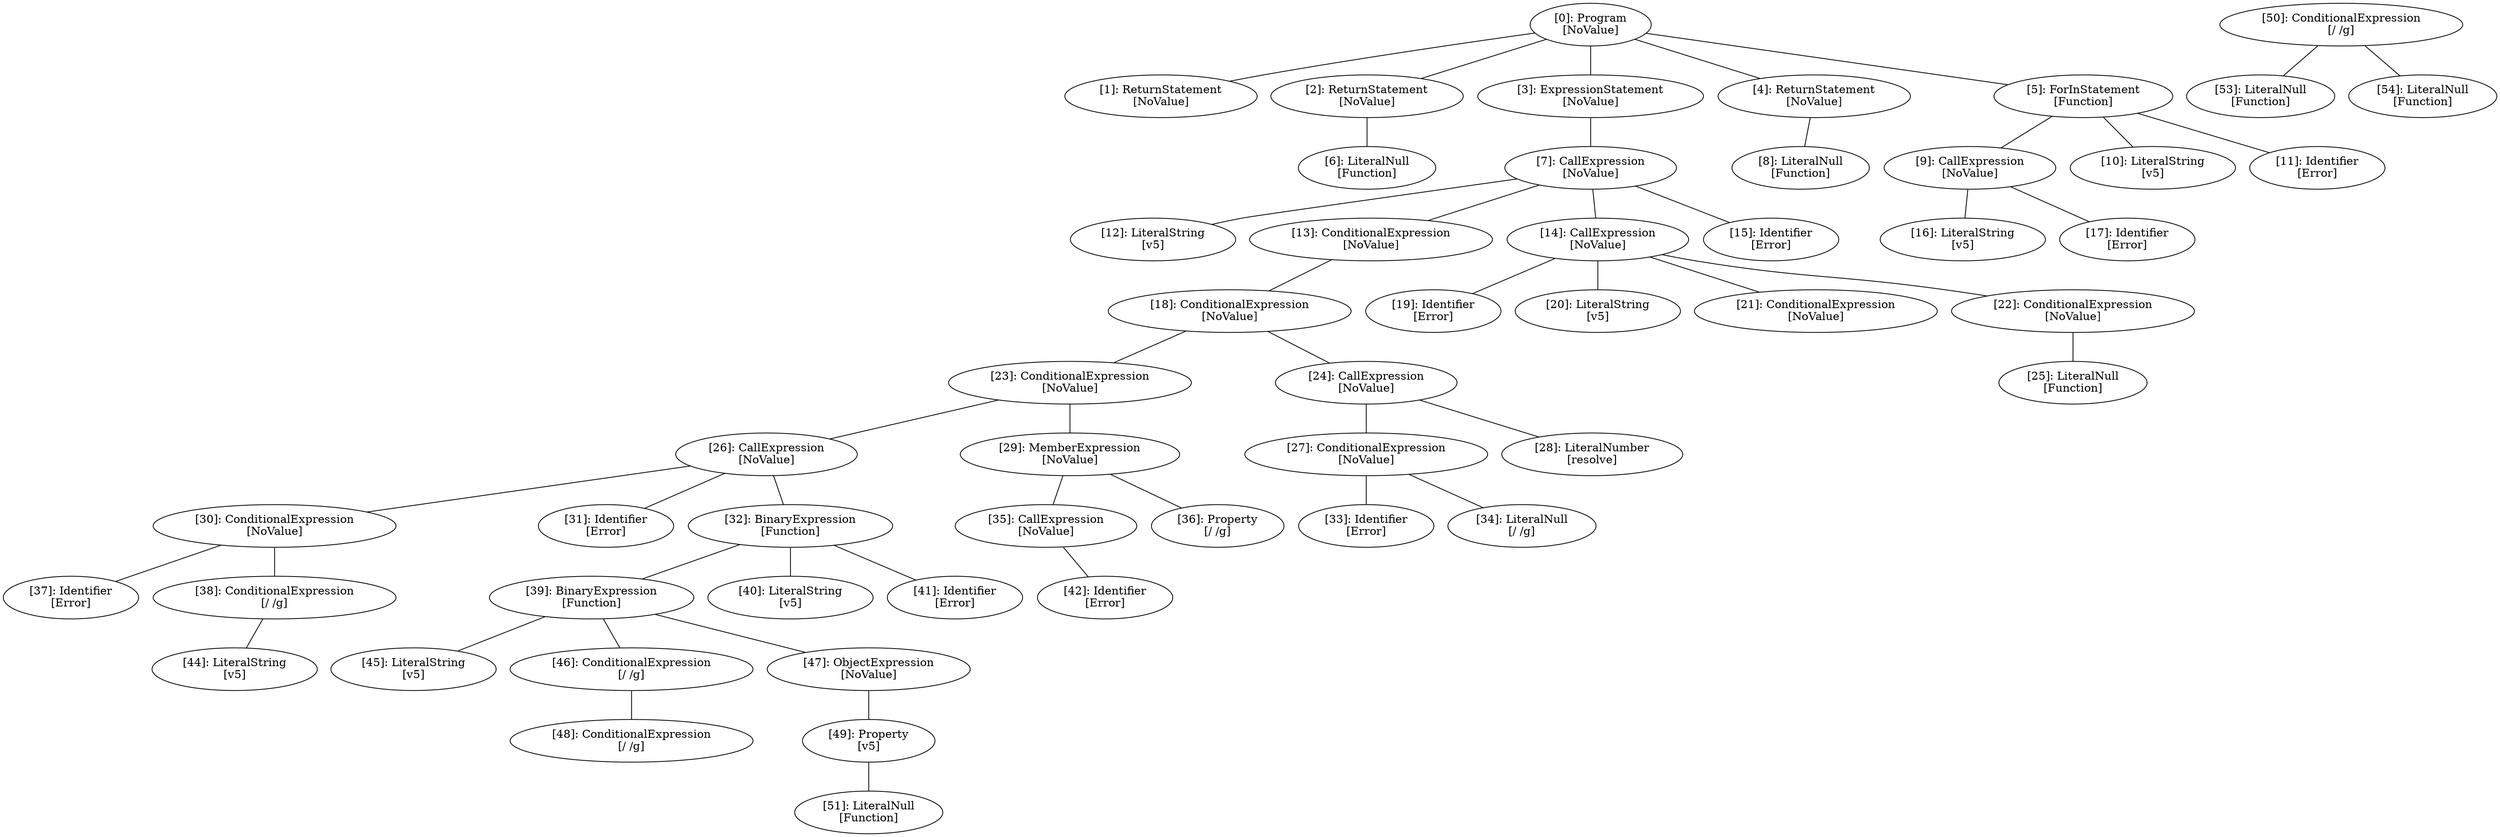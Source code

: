 // Result
graph {
	0 [label="[0]: Program
[NoValue]"]
	1 [label="[1]: ReturnStatement
[NoValue]"]
	2 [label="[2]: ReturnStatement
[NoValue]"]
	3 [label="[3]: ExpressionStatement
[NoValue]"]
	4 [label="[4]: ReturnStatement
[NoValue]"]
	5 [label="[5]: ForInStatement
[Function]"]
	6 [label="[6]: LiteralNull
[Function]"]
	7 [label="[7]: CallExpression
[NoValue]"]
	8 [label="[8]: LiteralNull
[Function]"]
	9 [label="[9]: CallExpression
[NoValue]"]
	10 [label="[10]: LiteralString
[v5]"]
	11 [label="[11]: Identifier
[Error]"]
	12 [label="[12]: LiteralString
[v5]"]
	13 [label="[13]: ConditionalExpression
[NoValue]"]
	14 [label="[14]: CallExpression
[NoValue]"]
	15 [label="[15]: Identifier
[Error]"]
	16 [label="[16]: LiteralString
[v5]"]
	17 [label="[17]: Identifier
[Error]"]
	18 [label="[18]: ConditionalExpression
[NoValue]"]
	19 [label="[19]: Identifier
[Error]"]
	20 [label="[20]: LiteralString
[v5]"]
	21 [label="[21]: ConditionalExpression
[NoValue]"]
	22 [label="[22]: ConditionalExpression
[NoValue]"]
	23 [label="[23]: ConditionalExpression
[NoValue]"]
	24 [label="[24]: CallExpression
[NoValue]"]
	25 [label="[25]: LiteralNull
[Function]"]
	26 [label="[26]: CallExpression
[NoValue]"]
	27 [label="[27]: ConditionalExpression
[NoValue]"]
	28 [label="[28]: LiteralNumber
[resolve]"]
	29 [label="[29]: MemberExpression
[NoValue]"]
	30 [label="[30]: ConditionalExpression
[NoValue]"]
	31 [label="[31]: Identifier
[Error]"]
	32 [label="[32]: BinaryExpression
[Function]"]
	33 [label="[33]: Identifier
[Error]"]
	34 [label="[34]: LiteralNull
[/ /g]"]
	35 [label="[35]: CallExpression
[NoValue]"]
	36 [label="[36]: Property
[/ /g]"]
	37 [label="[37]: Identifier
[Error]"]
	38 [label="[38]: ConditionalExpression
[/ /g]"]
	39 [label="[39]: BinaryExpression
[Function]"]
	40 [label="[40]: LiteralString
[v5]"]
	41 [label="[41]: Identifier
[Error]"]
	42 [label="[42]: Identifier
[Error]"]
	44 [label="[44]: LiteralString
[v5]"]
	45 [label="[45]: LiteralString
[v5]"]
	46 [label="[46]: ConditionalExpression
[/ /g]"]
	47 [label="[47]: ObjectExpression
[NoValue]"]
	48 [label="[48]: ConditionalExpression
[/ /g]"]
	49 [label="[49]: Property
[v5]"]
	50 [label="[50]: ConditionalExpression
[/ /g]"]
	51 [label="[51]: LiteralNull
[Function]"]
	53 [label="[53]: LiteralNull
[Function]"]
	54 [label="[54]: LiteralNull
[Function]"]
	0 -- 1
	0 -- 2
	0 -- 3
	0 -- 4
	0 -- 5
	2 -- 6
	3 -- 7
	4 -- 8
	5 -- 9
	5 -- 10
	5 -- 11
	7 -- 12
	7 -- 13
	7 -- 14
	7 -- 15
	9 -- 16
	9 -- 17
	13 -- 18
	14 -- 19
	14 -- 20
	14 -- 21
	14 -- 22
	18 -- 23
	18 -- 24
	22 -- 25
	23 -- 26
	23 -- 29
	24 -- 27
	24 -- 28
	26 -- 30
	26 -- 31
	26 -- 32
	27 -- 33
	27 -- 34
	29 -- 35
	29 -- 36
	30 -- 37
	30 -- 38
	32 -- 39
	32 -- 40
	32 -- 41
	35 -- 42
	38 -- 44
	39 -- 45
	39 -- 46
	39 -- 47
	46 -- 48
	47 -- 49
	49 -- 51
	50 -- 53
	50 -- 54
}
